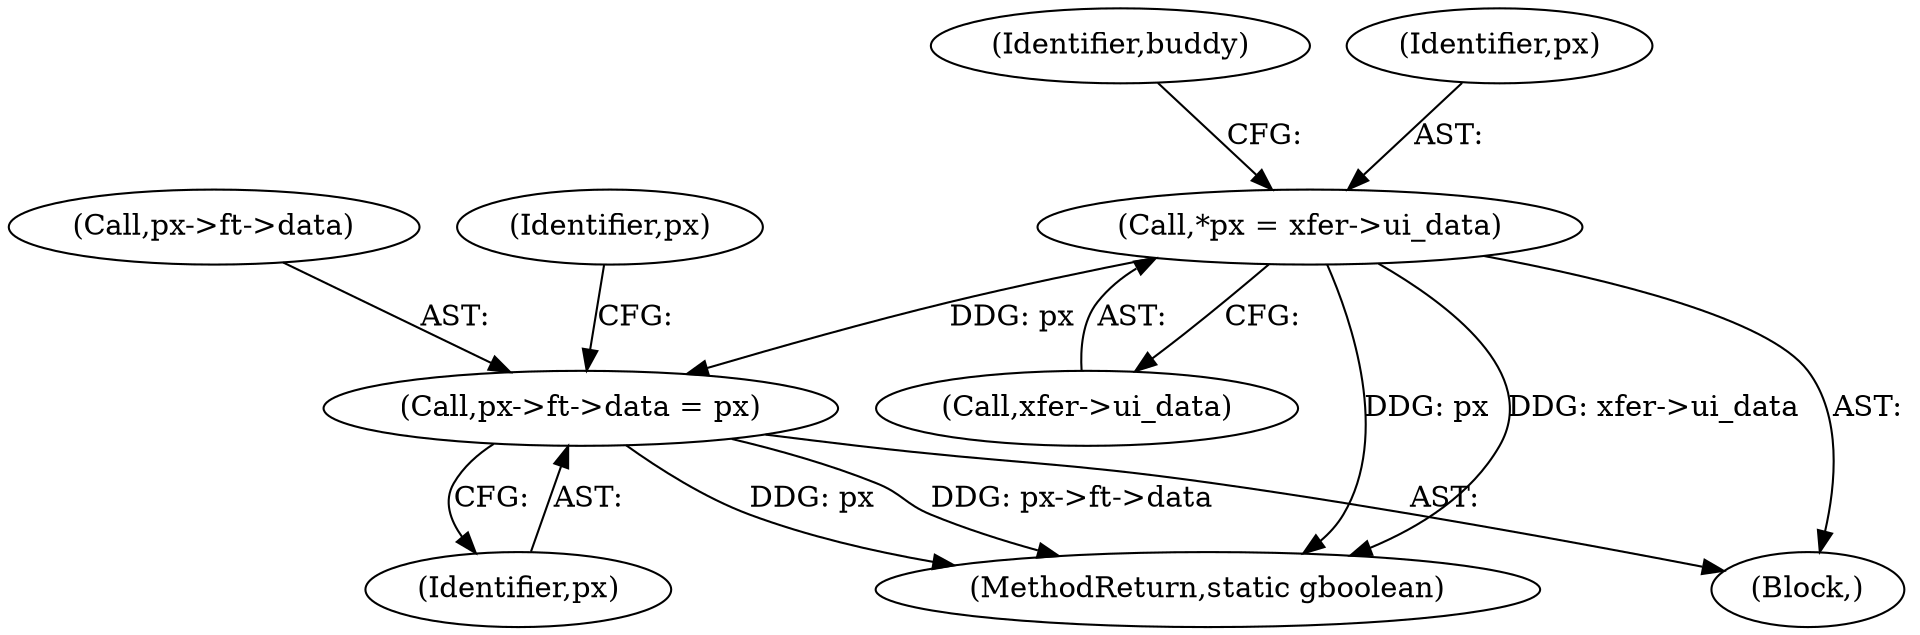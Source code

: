 digraph "0_bitlbee_30d598ce7cd3f136ee9d7097f39fa9818a272441@pointer" {
"1000118" [label="(Call,*px = xfer->ui_data)"];
"1000166" [label="(Call,px->ft->data = px)"];
"1000166" [label="(Call,px->ft->data = px)"];
"1000172" [label="(Identifier,px)"];
"1000105" [label="(Block,)"];
"1000203" [label="(MethodReturn,static gboolean)"];
"1000126" [label="(Identifier,buddy)"];
"1000167" [label="(Call,px->ft->data)"];
"1000118" [label="(Call,*px = xfer->ui_data)"];
"1000119" [label="(Identifier,px)"];
"1000176" [label="(Identifier,px)"];
"1000120" [label="(Call,xfer->ui_data)"];
"1000118" -> "1000105"  [label="AST: "];
"1000118" -> "1000120"  [label="CFG: "];
"1000119" -> "1000118"  [label="AST: "];
"1000120" -> "1000118"  [label="AST: "];
"1000126" -> "1000118"  [label="CFG: "];
"1000118" -> "1000203"  [label="DDG: px"];
"1000118" -> "1000203"  [label="DDG: xfer->ui_data"];
"1000118" -> "1000166"  [label="DDG: px"];
"1000166" -> "1000105"  [label="AST: "];
"1000166" -> "1000172"  [label="CFG: "];
"1000167" -> "1000166"  [label="AST: "];
"1000172" -> "1000166"  [label="AST: "];
"1000176" -> "1000166"  [label="CFG: "];
"1000166" -> "1000203"  [label="DDG: px"];
"1000166" -> "1000203"  [label="DDG: px->ft->data"];
}
